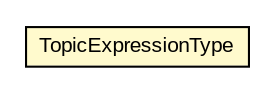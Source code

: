 #!/usr/local/bin/dot
#
# Class diagram 
# Generated by UMLGraph version R5_6-24-gf6e263 (http://www.umlgraph.org/)
#

digraph G {
	edge [fontname="arial",fontsize=10,labelfontname="arial",labelfontsize=10];
	node [fontname="arial",fontsize=10,shape=plaintext];
	nodesep=0.25;
	ranksep=0.5;
	// org.oasis_open.docs.wsn.b_2.TopicExpressionType
	c1206088 [label=<<table title="org.oasis_open.docs.wsn.b_2.TopicExpressionType" border="0" cellborder="1" cellspacing="0" cellpadding="2" port="p" bgcolor="lemonChiffon" href="./TopicExpressionType.html">
		<tr><td><table border="0" cellspacing="0" cellpadding="1">
<tr><td align="center" balign="center"> TopicExpressionType </td></tr>
		</table></td></tr>
		</table>>, URL="./TopicExpressionType.html", fontname="arial", fontcolor="black", fontsize=10.0];
}

